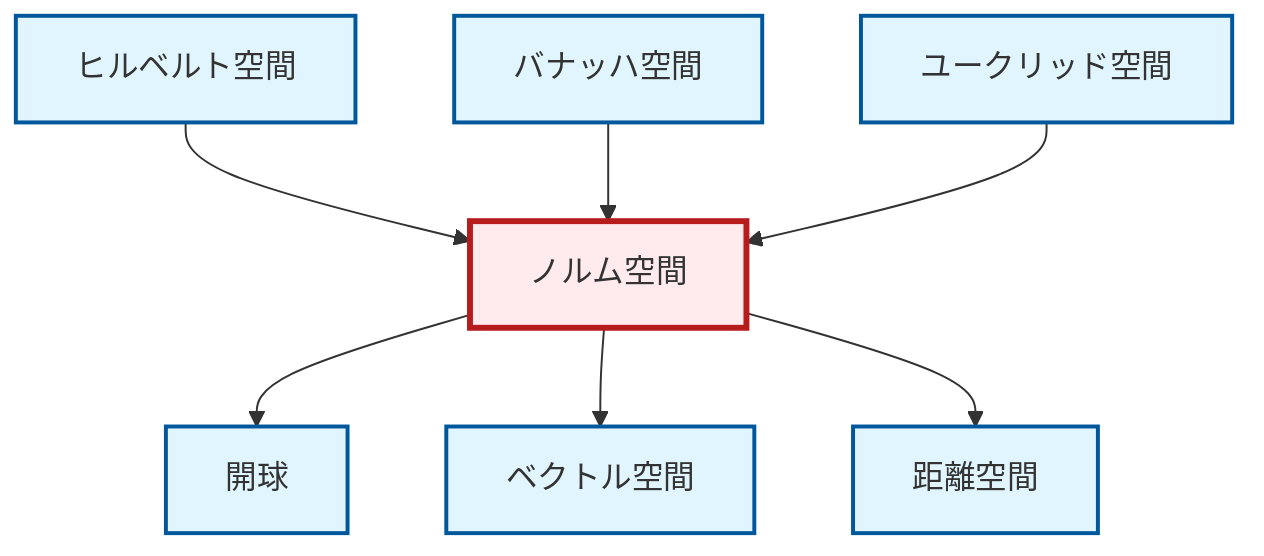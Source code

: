 graph TD
    classDef definition fill:#e1f5fe,stroke:#01579b,stroke-width:2px
    classDef theorem fill:#f3e5f5,stroke:#4a148c,stroke-width:2px
    classDef axiom fill:#fff3e0,stroke:#e65100,stroke-width:2px
    classDef example fill:#e8f5e9,stroke:#1b5e20,stroke-width:2px
    classDef current fill:#ffebee,stroke:#b71c1c,stroke-width:3px
    def-metric-space["距離空間"]:::definition
    def-hilbert-space["ヒルベルト空間"]:::definition
    def-banach-space["バナッハ空間"]:::definition
    def-open-ball["開球"]:::definition
    def-vector-space["ベクトル空間"]:::definition
    def-euclidean-space["ユークリッド空間"]:::definition
    def-normed-vector-space["ノルム空間"]:::definition
    def-hilbert-space --> def-normed-vector-space
    def-banach-space --> def-normed-vector-space
    def-normed-vector-space --> def-open-ball
    def-normed-vector-space --> def-vector-space
    def-euclidean-space --> def-normed-vector-space
    def-normed-vector-space --> def-metric-space
    class def-normed-vector-space current